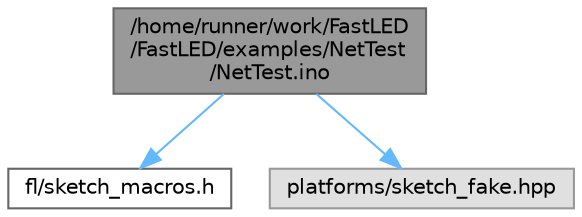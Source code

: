 digraph "/home/runner/work/FastLED/FastLED/examples/NetTest/NetTest.ino"
{
 // INTERACTIVE_SVG=YES
 // LATEX_PDF_SIZE
  bgcolor="transparent";
  edge [fontname=Helvetica,fontsize=10,labelfontname=Helvetica,labelfontsize=10];
  node [fontname=Helvetica,fontsize=10,shape=box,height=0.2,width=0.4];
  Node1 [id="Node000001",label="/home/runner/work/FastLED\l/FastLED/examples/NetTest\l/NetTest.ino",height=0.2,width=0.4,color="gray40", fillcolor="grey60", style="filled", fontcolor="black",tooltip="Educational tutorial for FastLED WASM networking with explicit types."];
  Node1 -> Node2 [id="edge1_Node000001_Node000002",color="steelblue1",style="solid",tooltip=" "];
  Node2 [id="Node000002",label="fl/sketch_macros.h",height=0.2,width=0.4,color="grey40", fillcolor="white", style="filled",URL="$d1/dbc/sketch__macros_8h.html",tooltip=" "];
  Node1 -> Node3 [id="edge2_Node000001_Node000003",color="steelblue1",style="solid",tooltip=" "];
  Node3 [id="Node000003",label="platforms/sketch_fake.hpp",height=0.2,width=0.4,color="grey60", fillcolor="#E0E0E0", style="filled",tooltip=" "];
}
